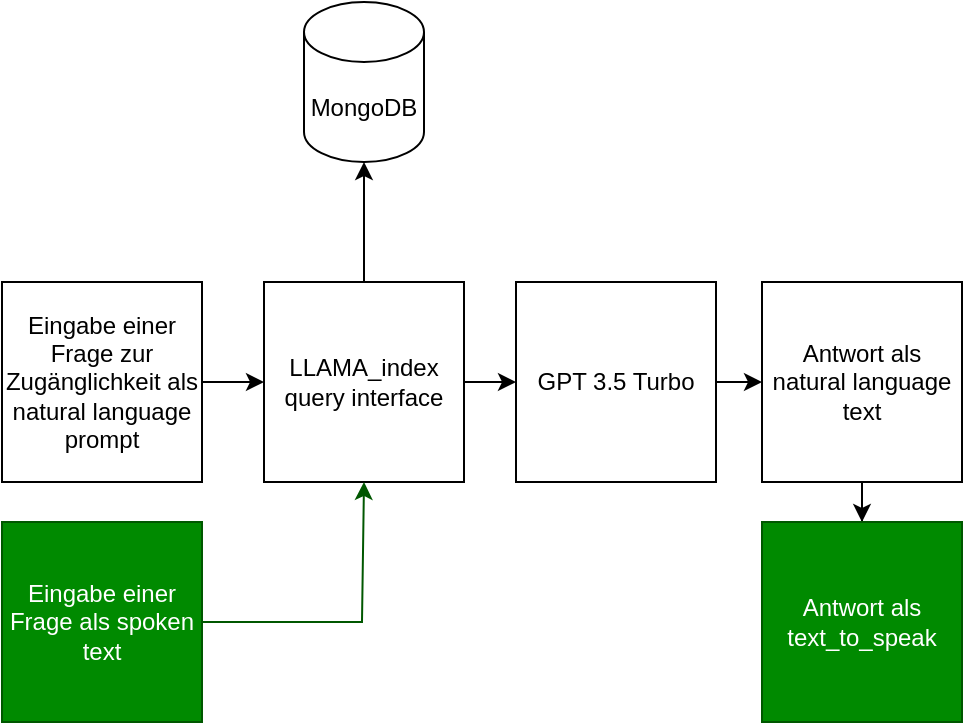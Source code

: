 <mxfile version="22.1.2" type="device">
  <diagram name="Seite-1" id="zSqDJbW_LelD1mT56Rdw">
    <mxGraphModel dx="780" dy="504" grid="1" gridSize="10" guides="1" tooltips="1" connect="1" arrows="1" fold="1" page="1" pageScale="1" pageWidth="827" pageHeight="1169" math="0" shadow="0">
      <root>
        <mxCell id="0" />
        <mxCell id="1" parent="0" />
        <mxCell id="weL6R8PA8-AbjZUsDltD-11" value="" style="edgeStyle=orthogonalEdgeStyle;rounded=0;orthogonalLoop=1;jettySize=auto;html=1;" parent="1" source="weL6R8PA8-AbjZUsDltD-3" target="weL6R8PA8-AbjZUsDltD-5" edge="1">
          <mxGeometry relative="1" as="geometry" />
        </mxCell>
        <mxCell id="weL6R8PA8-AbjZUsDltD-3" value="Eingabe einer Frage zur Zugänglichkeit als natural language prompt" style="whiteSpace=wrap;html=1;aspect=fixed;" parent="1" vertex="1">
          <mxGeometry x="190" y="150" width="100" height="100" as="geometry" />
        </mxCell>
        <mxCell id="weL6R8PA8-AbjZUsDltD-12" value="" style="edgeStyle=orthogonalEdgeStyle;rounded=0;orthogonalLoop=1;jettySize=auto;html=1;" parent="1" source="weL6R8PA8-AbjZUsDltD-5" target="weL6R8PA8-AbjZUsDltD-6" edge="1">
          <mxGeometry relative="1" as="geometry" />
        </mxCell>
        <mxCell id="S3NUVNzmi3w-dYyYIX9--2" value="" style="edgeStyle=orthogonalEdgeStyle;rounded=0;orthogonalLoop=1;jettySize=auto;html=1;" edge="1" parent="1" source="weL6R8PA8-AbjZUsDltD-5" target="S3NUVNzmi3w-dYyYIX9--1">
          <mxGeometry relative="1" as="geometry" />
        </mxCell>
        <mxCell id="weL6R8PA8-AbjZUsDltD-5" value="LLAMA_index query interface" style="whiteSpace=wrap;html=1;aspect=fixed;" parent="1" vertex="1">
          <mxGeometry x="321" y="150" width="100" height="100" as="geometry" />
        </mxCell>
        <mxCell id="weL6R8PA8-AbjZUsDltD-13" value="" style="edgeStyle=orthogonalEdgeStyle;rounded=0;orthogonalLoop=1;jettySize=auto;html=1;" parent="1" source="weL6R8PA8-AbjZUsDltD-6" target="weL6R8PA8-AbjZUsDltD-7" edge="1">
          <mxGeometry relative="1" as="geometry" />
        </mxCell>
        <mxCell id="weL6R8PA8-AbjZUsDltD-6" value="GPT 3.5 Turbo" style="whiteSpace=wrap;html=1;aspect=fixed;" parent="1" vertex="1">
          <mxGeometry x="447" y="150" width="100" height="100" as="geometry" />
        </mxCell>
        <mxCell id="S3NUVNzmi3w-dYyYIX9--6" value="" style="edgeStyle=orthogonalEdgeStyle;rounded=0;orthogonalLoop=1;jettySize=auto;html=1;" edge="1" parent="1" source="weL6R8PA8-AbjZUsDltD-7" target="S3NUVNzmi3w-dYyYIX9--5">
          <mxGeometry relative="1" as="geometry" />
        </mxCell>
        <mxCell id="weL6R8PA8-AbjZUsDltD-7" value="Antwort als natural language text" style="whiteSpace=wrap;html=1;aspect=fixed;" parent="1" vertex="1">
          <mxGeometry x="570" y="150" width="100" height="100" as="geometry" />
        </mxCell>
        <mxCell id="S3NUVNzmi3w-dYyYIX9--1" value="MongoDB" style="shape=cylinder3;whiteSpace=wrap;html=1;boundedLbl=1;backgroundOutline=1;size=15;" vertex="1" parent="1">
          <mxGeometry x="341" y="10" width="60" height="80" as="geometry" />
        </mxCell>
        <mxCell id="S3NUVNzmi3w-dYyYIX9--3" value="Eingabe einer Frage als spoken text" style="whiteSpace=wrap;html=1;aspect=fixed;fillColor=#008a00;fontColor=#ffffff;strokeColor=#005700;" vertex="1" parent="1">
          <mxGeometry x="190" y="270" width="100" height="100" as="geometry" />
        </mxCell>
        <mxCell id="S3NUVNzmi3w-dYyYIX9--4" value="" style="endArrow=classic;html=1;rounded=0;exitX=1;exitY=0.5;exitDx=0;exitDy=0;entryX=0.5;entryY=1;entryDx=0;entryDy=0;fillColor=#008a00;strokeColor=#005700;" edge="1" parent="1" source="S3NUVNzmi3w-dYyYIX9--3" target="weL6R8PA8-AbjZUsDltD-5">
          <mxGeometry width="50" height="50" relative="1" as="geometry">
            <mxPoint x="380" y="160" as="sourcePoint" />
            <mxPoint x="430" y="110" as="targetPoint" />
            <Array as="points">
              <mxPoint x="370" y="320" />
            </Array>
          </mxGeometry>
        </mxCell>
        <mxCell id="S3NUVNzmi3w-dYyYIX9--5" value="Antwort als text_to_speak" style="whiteSpace=wrap;html=1;aspect=fixed;fillColor=#008a00;fontColor=#ffffff;strokeColor=#005700;" vertex="1" parent="1">
          <mxGeometry x="570" y="270" width="100" height="100" as="geometry" />
        </mxCell>
      </root>
    </mxGraphModel>
  </diagram>
</mxfile>
